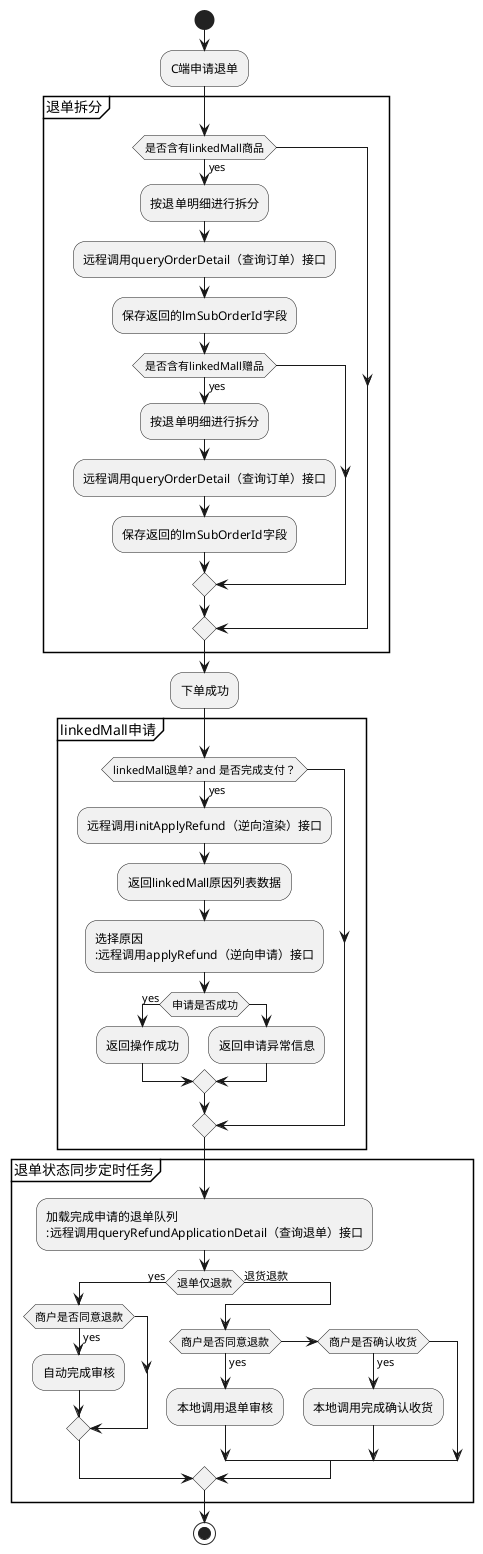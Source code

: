 @startuml
start
:C端申请退单;
partition 退单拆分 {
   if(是否含有linkedMall商品) then (yes)
   :按退单明细进行拆分;
   :远程调用queryOrderDetail（查询订单）接口;
   :保存返回的lmSubOrderId字段;
      if(是否含有linkedMall赠品) then(yes)
        :按退单明细进行拆分;
        :远程调用queryOrderDetail（查询订单）接口;
        :保存返回的lmSubOrderId字段;
      endif;
   endif;
}
:下单成功;
partition linkedMall申请 {
   if(linkedMall退单? and 是否完成支付？) then (yes)
     :远程调用initApplyRefund（逆向渲染）接口;
     :返回linkedMall原因列表数据;
     :选择原因
     :远程调用applyRefund（逆向申请）接口;
     if(申请是否成功) then(yes)
       :返回操作成功;
     else
       :返回申请异常信息;
     endif;
   endif;
}
partition 退单状态同步定时任务 {
   :加载完成申请的退单队列
   :远程调用queryRefundApplicationDetail（查询退单）接口;
   if(退单仅退款) then (yes)
      if(商户是否同意退款) then (yes)
        :自动完成审核;
      endif
   else(退货退款)
      if(商户是否同意退款) then (yes)
        :本地调用退单审核;
      elseif(商户是否确认收货) then (yes)
        :本地调用完成确认收货;
      endif
   endif
}
stop
@enduml